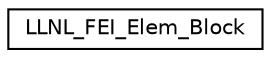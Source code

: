 digraph "Graphical Class Hierarchy"
{
 // LATEX_PDF_SIZE
  edge [fontname="Helvetica",fontsize="10",labelfontname="Helvetica",labelfontsize="10"];
  node [fontname="Helvetica",fontsize="10",shape=record];
  rankdir="LR";
  Node0 [label="LLNL_FEI_Elem_Block",height=0.2,width=0.4,color="black", fillcolor="white", style="filled",URL="$class_l_l_n_l___f_e_i___elem___block.html",tooltip=" "];
}
